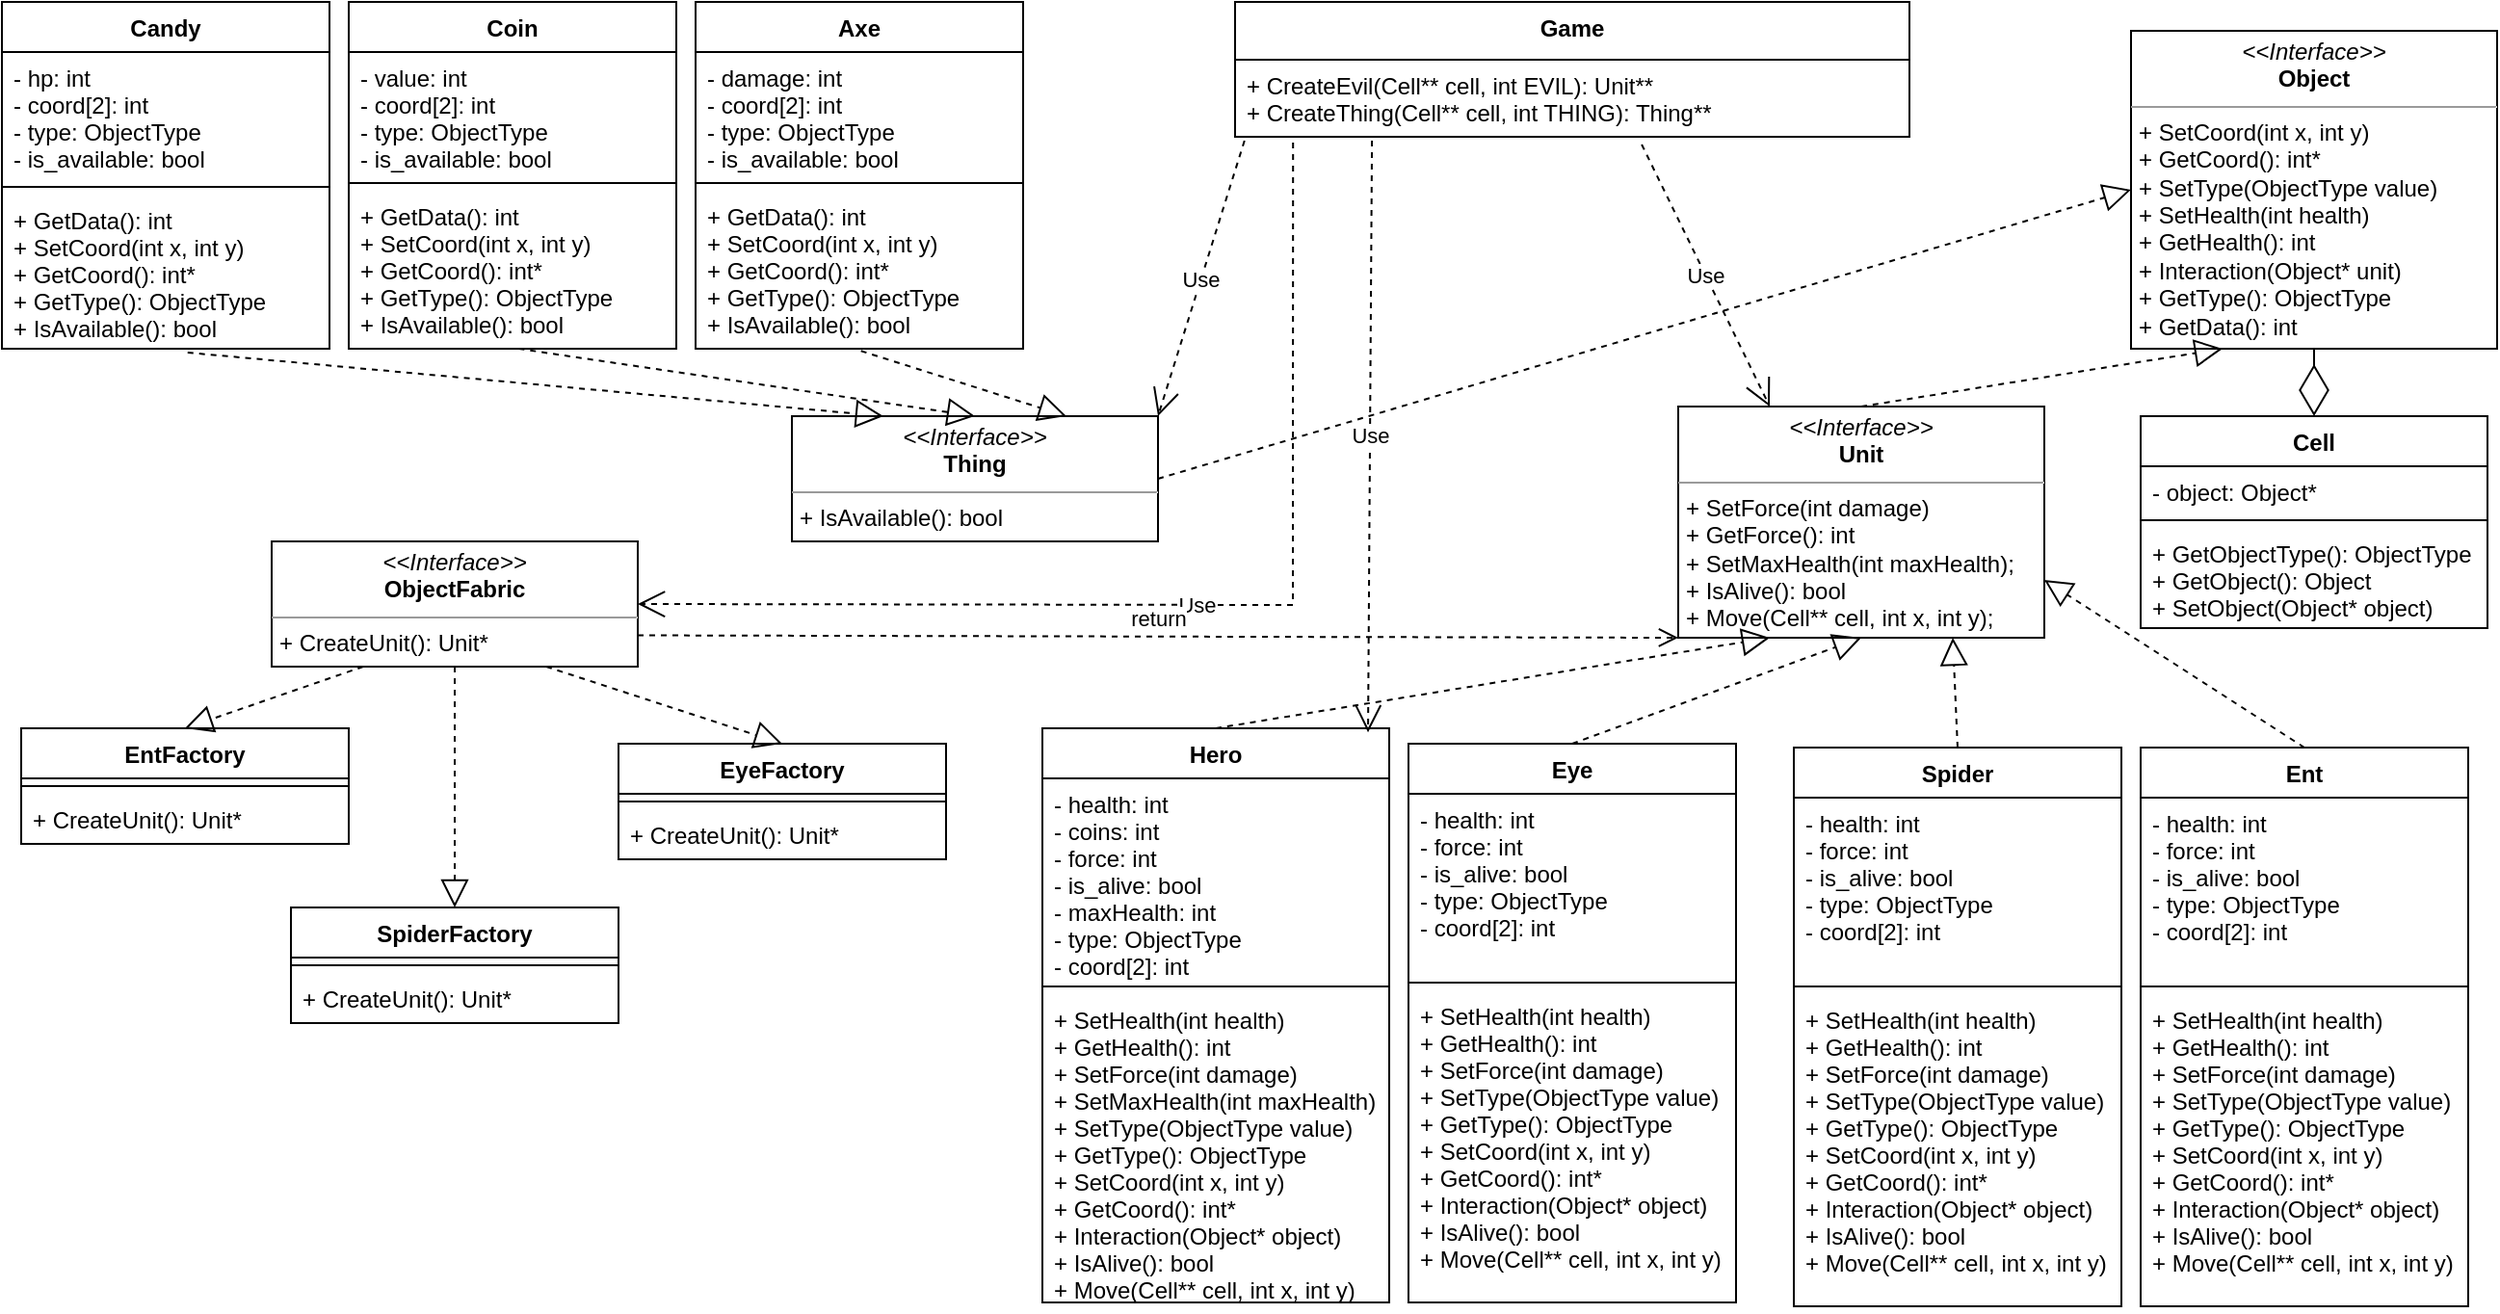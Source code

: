 <mxfile version="15.7.3" type="device"><diagram id="RR1GoZv9xK_kng1RX9ZQ" name="Page-1"><mxGraphModel dx="2249" dy="789" grid="1" gridSize="10" guides="1" tooltips="1" connect="1" arrows="1" fold="1" page="1" pageScale="1" pageWidth="827" pageHeight="1169" math="0" shadow="0"><root><mxCell id="0"/><mxCell id="1" parent="0"/><mxCell id="4caOTZCmS2A-rADqSUNc-1" value="Cell" style="swimlane;fontStyle=1;align=center;verticalAlign=top;childLayout=stackLayout;horizontal=1;startSize=26;horizontalStack=0;resizeParent=1;resizeParentMax=0;resizeLast=0;collapsible=1;marginBottom=0;" parent="1" vertex="1"><mxGeometry x="860" y="245" width="180" height="110" as="geometry"/></mxCell><mxCell id="4caOTZCmS2A-rADqSUNc-2" value="- object: Object*" style="text;strokeColor=none;fillColor=none;align=left;verticalAlign=top;spacingLeft=4;spacingRight=4;overflow=hidden;rotatable=0;points=[[0,0.5],[1,0.5]];portConstraint=eastwest;" parent="4caOTZCmS2A-rADqSUNc-1" vertex="1"><mxGeometry y="26" width="180" height="24" as="geometry"/></mxCell><mxCell id="4caOTZCmS2A-rADqSUNc-3" value="" style="line;strokeWidth=1;fillColor=none;align=left;verticalAlign=middle;spacingTop=-1;spacingLeft=3;spacingRight=3;rotatable=0;labelPosition=right;points=[];portConstraint=eastwest;" parent="4caOTZCmS2A-rADqSUNc-1" vertex="1"><mxGeometry y="50" width="180" height="8" as="geometry"/></mxCell><mxCell id="4caOTZCmS2A-rADqSUNc-4" value="+ GetObjectType(): ObjectType&#10;+ GetObject(): Object&#10;+ SetObject(Object* object)" style="text;strokeColor=none;fillColor=none;align=left;verticalAlign=top;spacingLeft=4;spacingRight=4;overflow=hidden;rotatable=0;points=[[0,0.5],[1,0.5]];portConstraint=eastwest;" parent="4caOTZCmS2A-rADqSUNc-1" vertex="1"><mxGeometry y="58" width="180" height="52" as="geometry"/></mxCell><mxCell id="4caOTZCmS2A-rADqSUNc-5" value="&lt;p style=&quot;margin: 0px ; margin-top: 4px ; text-align: center&quot;&gt;&lt;i&gt;&amp;lt;&amp;lt;Interface&amp;gt;&amp;gt;&lt;/i&gt;&lt;br&gt;&lt;b&gt;Object&lt;/b&gt;&lt;/p&gt;&lt;hr size=&quot;1&quot;&gt;&lt;p style=&quot;margin: 0px ; margin-left: 4px&quot;&gt;+ SetCoord(int x, int y)&lt;/p&gt;&lt;p style=&quot;margin: 0px ; margin-left: 4px&quot;&gt;+ GetCoord(): int*&lt;/p&gt;&lt;p style=&quot;margin: 0px ; margin-left: 4px&quot;&gt;+ SetType(ObjectType value)&lt;/p&gt;&lt;p style=&quot;margin: 0px ; margin-left: 4px&quot;&gt;+ SetHealth(int health)&lt;/p&gt;&lt;p style=&quot;margin: 0px ; margin-left: 4px&quot;&gt;+ GetHealth(): int&amp;nbsp;&lt;/p&gt;&lt;p style=&quot;margin: 0px ; margin-left: 4px&quot;&gt;+ Interaction(Object* unit)&lt;/p&gt;&lt;p style=&quot;margin: 0px ; margin-left: 4px&quot;&gt;+ GetType(): ObjectType&lt;/p&gt;&lt;p style=&quot;margin: 0px ; margin-left: 4px&quot;&gt;+ GetData(): int&lt;/p&gt;&amp;nbsp;" style="verticalAlign=top;align=left;overflow=fill;fontSize=12;fontFamily=Helvetica;html=1;" parent="1" vertex="1"><mxGeometry x="855" y="45" width="190" height="165" as="geometry"/></mxCell><mxCell id="4caOTZCmS2A-rADqSUNc-6" value="Game" style="swimlane;fontStyle=1;align=center;verticalAlign=top;childLayout=stackLayout;horizontal=1;startSize=30;horizontalStack=0;resizeParent=1;resizeParentMax=0;resizeLast=0;collapsible=1;marginBottom=0;" parent="1" vertex="1"><mxGeometry x="390" y="30" width="350" height="70" as="geometry"/></mxCell><mxCell id="4caOTZCmS2A-rADqSUNc-7" value="+ CreateEvil(Cell** cell, int EVIL): Unit**&#10;+ CreateThing(Cell** cell, int THING): Thing**" style="text;strokeColor=none;fillColor=none;align=left;verticalAlign=top;spacingLeft=4;spacingRight=4;overflow=hidden;rotatable=0;points=[[0,0.5],[1,0.5]];portConstraint=eastwest;" parent="4caOTZCmS2A-rADqSUNc-6" vertex="1"><mxGeometry y="30" width="350" height="40" as="geometry"/></mxCell><mxCell id="4caOTZCmS2A-rADqSUNc-8" value="Ent" style="swimlane;fontStyle=1;align=center;verticalAlign=top;childLayout=stackLayout;horizontal=1;startSize=26;horizontalStack=0;resizeParent=1;resizeParentMax=0;resizeLast=0;collapsible=1;marginBottom=0;" parent="1" vertex="1"><mxGeometry x="860" y="417" width="170" height="290" as="geometry"/></mxCell><mxCell id="4caOTZCmS2A-rADqSUNc-9" value="- health: int&#10;- force: int&#10;- is_alive: bool&#10;- type: ObjectType&#10;- coord[2]: int" style="text;strokeColor=none;fillColor=none;align=left;verticalAlign=top;spacingLeft=4;spacingRight=4;overflow=hidden;rotatable=0;points=[[0,0.5],[1,0.5]];portConstraint=eastwest;" parent="4caOTZCmS2A-rADqSUNc-8" vertex="1"><mxGeometry y="26" width="170" height="94" as="geometry"/></mxCell><mxCell id="4caOTZCmS2A-rADqSUNc-10" value="" style="line;strokeWidth=1;fillColor=none;align=left;verticalAlign=middle;spacingTop=-1;spacingLeft=3;spacingRight=3;rotatable=0;labelPosition=right;points=[];portConstraint=eastwest;" parent="4caOTZCmS2A-rADqSUNc-8" vertex="1"><mxGeometry y="120" width="170" height="8" as="geometry"/></mxCell><mxCell id="4caOTZCmS2A-rADqSUNc-11" value="+ SetHealth(int health)&#10;+ GetHealth(): int&#10;+ SetForce(int damage)&#10;+ SetType(ObjectType value)&#10;+ GetType(): ObjectType&#10;+ SetCoord(int x, int y)&#10;+ GetCoord(): int*&#10;+ Interaction(Object* object)&#10;+ IsAlive(): bool&#10;+ Move(Cell** cell, int x, int y)" style="text;strokeColor=none;fillColor=none;align=left;verticalAlign=top;spacingLeft=4;spacingRight=4;overflow=hidden;rotatable=0;points=[[0,0.5],[1,0.5]];portConstraint=eastwest;" parent="4caOTZCmS2A-rADqSUNc-8" vertex="1"><mxGeometry y="128" width="170" height="162" as="geometry"/></mxCell><mxCell id="4caOTZCmS2A-rADqSUNc-12" value="Eye" style="swimlane;fontStyle=1;align=center;verticalAlign=top;childLayout=stackLayout;horizontal=1;startSize=26;horizontalStack=0;resizeParent=1;resizeParentMax=0;resizeLast=0;collapsible=1;marginBottom=0;" parent="1" vertex="1"><mxGeometry x="480" y="415" width="170" height="290" as="geometry"/></mxCell><mxCell id="4caOTZCmS2A-rADqSUNc-13" value="- health: int&#10;- force: int&#10;- is_alive: bool&#10;- type: ObjectType&#10;- coord[2]: int" style="text;strokeColor=none;fillColor=none;align=left;verticalAlign=top;spacingLeft=4;spacingRight=4;overflow=hidden;rotatable=0;points=[[0,0.5],[1,0.5]];portConstraint=eastwest;" parent="4caOTZCmS2A-rADqSUNc-12" vertex="1"><mxGeometry y="26" width="170" height="94" as="geometry"/></mxCell><mxCell id="4caOTZCmS2A-rADqSUNc-14" value="" style="line;strokeWidth=1;fillColor=none;align=left;verticalAlign=middle;spacingTop=-1;spacingLeft=3;spacingRight=3;rotatable=0;labelPosition=right;points=[];portConstraint=eastwest;" parent="4caOTZCmS2A-rADqSUNc-12" vertex="1"><mxGeometry y="120" width="170" height="8" as="geometry"/></mxCell><mxCell id="4caOTZCmS2A-rADqSUNc-15" value="+ SetHealth(int health)&#10;+ GetHealth(): int&#10;+ SetForce(int damage)&#10;+ SetType(ObjectType value)&#10;+ GetType(): ObjectType&#10;+ SetCoord(int x, int y)&#10;+ GetCoord(): int*&#10;+ Interaction(Object* object)&#10;+ IsAlive(): bool&#10;+ Move(Cell** cell, int x, int y)" style="text;strokeColor=none;fillColor=none;align=left;verticalAlign=top;spacingLeft=4;spacingRight=4;overflow=hidden;rotatable=0;points=[[0,0.5],[1,0.5]];portConstraint=eastwest;" parent="4caOTZCmS2A-rADqSUNc-12" vertex="1"><mxGeometry y="128" width="170" height="162" as="geometry"/></mxCell><mxCell id="4caOTZCmS2A-rADqSUNc-16" value="Spider" style="swimlane;fontStyle=1;align=center;verticalAlign=top;childLayout=stackLayout;horizontal=1;startSize=26;horizontalStack=0;resizeParent=1;resizeParentMax=0;resizeLast=0;collapsible=1;marginBottom=0;" parent="1" vertex="1"><mxGeometry x="680" y="417" width="170" height="290" as="geometry"/></mxCell><mxCell id="4caOTZCmS2A-rADqSUNc-17" value="- health: int&#10;- force: int&#10;- is_alive: bool&#10;- type: ObjectType&#10;- coord[2]: int" style="text;strokeColor=none;fillColor=none;align=left;verticalAlign=top;spacingLeft=4;spacingRight=4;overflow=hidden;rotatable=0;points=[[0,0.5],[1,0.5]];portConstraint=eastwest;" parent="4caOTZCmS2A-rADqSUNc-16" vertex="1"><mxGeometry y="26" width="170" height="94" as="geometry"/></mxCell><mxCell id="4caOTZCmS2A-rADqSUNc-18" value="" style="line;strokeWidth=1;fillColor=none;align=left;verticalAlign=middle;spacingTop=-1;spacingLeft=3;spacingRight=3;rotatable=0;labelPosition=right;points=[];portConstraint=eastwest;" parent="4caOTZCmS2A-rADqSUNc-16" vertex="1"><mxGeometry y="120" width="170" height="8" as="geometry"/></mxCell><mxCell id="4caOTZCmS2A-rADqSUNc-19" value="+ SetHealth(int health)&#10;+ GetHealth(): int&#10;+ SetForce(int damage)&#10;+ SetType(ObjectType value)&#10;+ GetType(): ObjectType&#10;+ SetCoord(int x, int y)&#10;+ GetCoord(): int*&#10;+ Interaction(Object* object)&#10;+ IsAlive(): bool&#10;+ Move(Cell** cell, int x, int y)" style="text;strokeColor=none;fillColor=none;align=left;verticalAlign=top;spacingLeft=4;spacingRight=4;overflow=hidden;rotatable=0;points=[[0,0.5],[1,0.5]];portConstraint=eastwest;" parent="4caOTZCmS2A-rADqSUNc-16" vertex="1"><mxGeometry y="128" width="170" height="162" as="geometry"/></mxCell><mxCell id="4caOTZCmS2A-rADqSUNc-20" value="Hero" style="swimlane;fontStyle=1;align=center;verticalAlign=top;childLayout=stackLayout;horizontal=1;startSize=26;horizontalStack=0;resizeParent=1;resizeParentMax=0;resizeLast=0;collapsible=1;marginBottom=0;" parent="1" vertex="1"><mxGeometry x="290" y="407" width="180" height="298" as="geometry"/></mxCell><mxCell id="4caOTZCmS2A-rADqSUNc-21" value="- health: int&#10;- coins: int&#10;- force: int&#10;- is_alive: bool&#10;- maxHealth: int&#10;- type: ObjectType&#10;- coord[2]: int" style="text;strokeColor=none;fillColor=none;align=left;verticalAlign=top;spacingLeft=4;spacingRight=4;overflow=hidden;rotatable=0;points=[[0,0.5],[1,0.5]];portConstraint=eastwest;" parent="4caOTZCmS2A-rADqSUNc-20" vertex="1"><mxGeometry y="26" width="180" height="104" as="geometry"/></mxCell><mxCell id="4caOTZCmS2A-rADqSUNc-22" value="" style="line;strokeWidth=1;fillColor=none;align=left;verticalAlign=middle;spacingTop=-1;spacingLeft=3;spacingRight=3;rotatable=0;labelPosition=right;points=[];portConstraint=eastwest;" parent="4caOTZCmS2A-rADqSUNc-20" vertex="1"><mxGeometry y="130" width="180" height="8" as="geometry"/></mxCell><mxCell id="4caOTZCmS2A-rADqSUNc-23" value="+ SetHealth(int health)&#10;+ GetHealth(): int&#10;+ SetForce(int damage)&#10;+ SetMaxHealth(int maxHealth)&#10;+ SetType(ObjectType value)&#10;+ GetType(): ObjectType&#10;+ SetCoord(int x, int y)&#10;+ GetCoord(): int*&#10;+ Interaction(Object* object)&#10;+ IsAlive(): bool&#10;+ Move(Cell** cell, int x, int y)" style="text;strokeColor=none;fillColor=none;align=left;verticalAlign=top;spacingLeft=4;spacingRight=4;overflow=hidden;rotatable=0;points=[[0,0.5],[1,0.5]];portConstraint=eastwest;" parent="4caOTZCmS2A-rADqSUNc-20" vertex="1"><mxGeometry y="138" width="180" height="160" as="geometry"/></mxCell><mxCell id="4caOTZCmS2A-rADqSUNc-24" value="&lt;p style=&quot;margin: 0px ; margin-top: 4px ; text-align: center&quot;&gt;&lt;i&gt;&amp;lt;&amp;lt;Interface&amp;gt;&amp;gt;&lt;/i&gt;&lt;br&gt;&lt;b&gt;Unit&lt;/b&gt;&lt;/p&gt;&lt;hr size=&quot;1&quot;&gt;&lt;p style=&quot;margin: 0px ; margin-left: 4px&quot;&gt;&lt;span&gt;+ SetForce(int damage)&lt;/span&gt;&lt;br&gt;&lt;/p&gt;&lt;p style=&quot;margin: 0px ; margin-left: 4px&quot;&gt;+ GetForce(): int&lt;/p&gt;&lt;p style=&quot;margin: 0px ; margin-left: 4px&quot;&gt;+ SetMaxHealth(int maxHealth);&lt;/p&gt;&lt;p style=&quot;margin: 0px ; margin-left: 4px&quot;&gt;+ IsAlive(): bool&lt;/p&gt;&lt;p style=&quot;margin: 0px ; margin-left: 4px&quot;&gt;+ Move(Cell** cell, int x, int y);&lt;/p&gt;&amp;nbsp;" style="verticalAlign=top;align=left;overflow=fill;fontSize=12;fontFamily=Helvetica;html=1;" parent="1" vertex="1"><mxGeometry x="620" y="240" width="190" height="120" as="geometry"/></mxCell><mxCell id="4caOTZCmS2A-rADqSUNc-26" value="" style="endArrow=block;dashed=1;endFill=0;endSize=12;html=1;exitX=0.5;exitY=0;exitDx=0;exitDy=0;entryX=1;entryY=0.75;entryDx=0;entryDy=0;" parent="1" source="4caOTZCmS2A-rADqSUNc-8" target="4caOTZCmS2A-rADqSUNc-24" edge="1"><mxGeometry width="160" relative="1" as="geometry"><mxPoint x="170" y="255" as="sourcePoint"/><mxPoint x="750" y="345" as="targetPoint"/></mxGeometry></mxCell><mxCell id="4caOTZCmS2A-rADqSUNc-27" value="" style="endArrow=block;dashed=1;endFill=0;endSize=12;html=1;exitX=0.5;exitY=0;exitDx=0;exitDy=0;entryX=0.5;entryY=1;entryDx=0;entryDy=0;" parent="1" source="4caOTZCmS2A-rADqSUNc-12" target="4caOTZCmS2A-rADqSUNc-24" edge="1"><mxGeometry width="160" relative="1" as="geometry"><mxPoint x="115" y="315" as="sourcePoint"/><mxPoint x="380" y="245" as="targetPoint"/></mxGeometry></mxCell><mxCell id="4caOTZCmS2A-rADqSUNc-28" value="" style="endArrow=block;dashed=1;endFill=0;endSize=12;html=1;entryX=0.75;entryY=1;entryDx=0;entryDy=0;exitX=0.5;exitY=0;exitDx=0;exitDy=0;" parent="1" source="4caOTZCmS2A-rADqSUNc-16" target="4caOTZCmS2A-rADqSUNc-24" edge="1"><mxGeometry width="160" relative="1" as="geometry"><mxPoint x="480" y="295" as="sourcePoint"/><mxPoint x="352.5" y="220" as="targetPoint"/></mxGeometry></mxCell><mxCell id="4caOTZCmS2A-rADqSUNc-29" value="" style="endArrow=block;dashed=1;endFill=0;endSize=12;html=1;exitX=0.5;exitY=0;exitDx=0;exitDy=0;entryX=0.25;entryY=1;entryDx=0;entryDy=0;" parent="1" source="4caOTZCmS2A-rADqSUNc-20" target="4caOTZCmS2A-rADqSUNc-24" edge="1"><mxGeometry width="160" relative="1" as="geometry"><mxPoint x="495" y="315" as="sourcePoint"/><mxPoint x="590" y="385" as="targetPoint"/></mxGeometry></mxCell><mxCell id="4caOTZCmS2A-rADqSUNc-30" value="" style="endArrow=block;dashed=1;endFill=0;endSize=12;html=1;entryX=0.25;entryY=1;entryDx=0;entryDy=0;exitX=0.5;exitY=0;exitDx=0;exitDy=0;" parent="1" source="4caOTZCmS2A-rADqSUNc-24" target="4caOTZCmS2A-rADqSUNc-5" edge="1"><mxGeometry width="160" relative="1" as="geometry"><mxPoint x="70" y="185" as="sourcePoint"/><mxPoint x="230" y="185" as="targetPoint"/></mxGeometry></mxCell><mxCell id="4caOTZCmS2A-rADqSUNc-31" value="&lt;p style=&quot;margin: 0px ; margin-top: 4px ; text-align: center&quot;&gt;&lt;i&gt;&amp;lt;&amp;lt;Interface&amp;gt;&amp;gt;&lt;/i&gt;&lt;br&gt;&lt;b&gt;ObjectFabric&lt;/b&gt;&lt;/p&gt;&lt;hr size=&quot;1&quot;&gt;&lt;p style=&quot;margin: 0px ; margin-left: 4px&quot;&gt;+ CreateUnit(): Unit*&lt;br&gt;&lt;/p&gt;&amp;nbsp;" style="verticalAlign=top;align=left;overflow=fill;fontSize=12;fontFamily=Helvetica;html=1;" parent="1" vertex="1"><mxGeometry x="-110" y="310" width="190" height="65" as="geometry"/></mxCell><mxCell id="4caOTZCmS2A-rADqSUNc-32" value="EntFactory" style="swimlane;fontStyle=1;align=center;verticalAlign=top;childLayout=stackLayout;horizontal=1;startSize=26;horizontalStack=0;resizeParent=1;resizeParentMax=0;resizeLast=0;collapsible=1;marginBottom=0;" parent="1" vertex="1"><mxGeometry x="-240" y="407" width="170" height="60" as="geometry"/></mxCell><mxCell id="4caOTZCmS2A-rADqSUNc-33" value="" style="line;strokeWidth=1;fillColor=none;align=left;verticalAlign=middle;spacingTop=-1;spacingLeft=3;spacingRight=3;rotatable=0;labelPosition=right;points=[];portConstraint=eastwest;" parent="4caOTZCmS2A-rADqSUNc-32" vertex="1"><mxGeometry y="26" width="170" height="8" as="geometry"/></mxCell><mxCell id="4caOTZCmS2A-rADqSUNc-34" value="+ CreateUnit(): Unit*" style="text;strokeColor=none;fillColor=none;align=left;verticalAlign=top;spacingLeft=4;spacingRight=4;overflow=hidden;rotatable=0;points=[[0,0.5],[1,0.5]];portConstraint=eastwest;" parent="4caOTZCmS2A-rADqSUNc-32" vertex="1"><mxGeometry y="34" width="170" height="26" as="geometry"/></mxCell><mxCell id="4caOTZCmS2A-rADqSUNc-35" value="SpiderFactory" style="swimlane;fontStyle=1;align=center;verticalAlign=top;childLayout=stackLayout;horizontal=1;startSize=26;horizontalStack=0;resizeParent=1;resizeParentMax=0;resizeLast=0;collapsible=1;marginBottom=0;" parent="1" vertex="1"><mxGeometry x="-100" y="500" width="170" height="60" as="geometry"/></mxCell><mxCell id="4caOTZCmS2A-rADqSUNc-36" value="" style="line;strokeWidth=1;fillColor=none;align=left;verticalAlign=middle;spacingTop=-1;spacingLeft=3;spacingRight=3;rotatable=0;labelPosition=right;points=[];portConstraint=eastwest;" parent="4caOTZCmS2A-rADqSUNc-35" vertex="1"><mxGeometry y="26" width="170" height="8" as="geometry"/></mxCell><mxCell id="4caOTZCmS2A-rADqSUNc-37" value="+ CreateUnit(): Unit*" style="text;strokeColor=none;fillColor=none;align=left;verticalAlign=top;spacingLeft=4;spacingRight=4;overflow=hidden;rotatable=0;points=[[0,0.5],[1,0.5]];portConstraint=eastwest;" parent="4caOTZCmS2A-rADqSUNc-35" vertex="1"><mxGeometry y="34" width="170" height="26" as="geometry"/></mxCell><mxCell id="4caOTZCmS2A-rADqSUNc-41" value="EyeFactory" style="swimlane;fontStyle=1;align=center;verticalAlign=top;childLayout=stackLayout;horizontal=1;startSize=26;horizontalStack=0;resizeParent=1;resizeParentMax=0;resizeLast=0;collapsible=1;marginBottom=0;" parent="1" vertex="1"><mxGeometry x="70" y="415" width="170" height="60" as="geometry"/></mxCell><mxCell id="4caOTZCmS2A-rADqSUNc-42" value="" style="line;strokeWidth=1;fillColor=none;align=left;verticalAlign=middle;spacingTop=-1;spacingLeft=3;spacingRight=3;rotatable=0;labelPosition=right;points=[];portConstraint=eastwest;" parent="4caOTZCmS2A-rADqSUNc-41" vertex="1"><mxGeometry y="26" width="170" height="8" as="geometry"/></mxCell><mxCell id="4caOTZCmS2A-rADqSUNc-43" value="+ CreateUnit(): Unit*" style="text;strokeColor=none;fillColor=none;align=left;verticalAlign=top;spacingLeft=4;spacingRight=4;overflow=hidden;rotatable=0;points=[[0,0.5],[1,0.5]];portConstraint=eastwest;" parent="4caOTZCmS2A-rADqSUNc-41" vertex="1"><mxGeometry y="34" width="170" height="26" as="geometry"/></mxCell><mxCell id="4caOTZCmS2A-rADqSUNc-44" value="" style="endArrow=block;dashed=1;endFill=0;endSize=12;html=1;exitX=0.25;exitY=1;exitDx=0;exitDy=0;entryX=0.5;entryY=0;entryDx=0;entryDy=0;" parent="1" source="4caOTZCmS2A-rADqSUNc-31" target="4caOTZCmS2A-rADqSUNc-32" edge="1"><mxGeometry width="160" relative="1" as="geometry"><mxPoint x="-210" y="205" as="sourcePoint"/><mxPoint x="-240" y="125" as="targetPoint"/></mxGeometry></mxCell><mxCell id="4caOTZCmS2A-rADqSUNc-45" value="" style="endArrow=block;dashed=1;endFill=0;endSize=12;html=1;exitX=0.75;exitY=1;exitDx=0;exitDy=0;entryX=0.5;entryY=0;entryDx=0;entryDy=0;" parent="1" source="4caOTZCmS2A-rADqSUNc-31" target="4caOTZCmS2A-rADqSUNc-41" edge="1"><mxGeometry width="160" relative="1" as="geometry"><mxPoint x="-205" y="275" as="sourcePoint"/><mxPoint x="10" y="85" as="targetPoint"/></mxGeometry></mxCell><mxCell id="4caOTZCmS2A-rADqSUNc-46" value="" style="endArrow=block;dashed=1;endFill=0;endSize=12;html=1;entryX=0.5;entryY=0;entryDx=0;entryDy=0;exitX=0.5;exitY=1;exitDx=0;exitDy=0;" parent="1" source="4caOTZCmS2A-rADqSUNc-31" target="4caOTZCmS2A-rADqSUNc-35" edge="1"><mxGeometry width="160" relative="1" as="geometry"><mxPoint x="-150" y="95" as="sourcePoint"/><mxPoint x="-170" y="135" as="targetPoint"/></mxGeometry></mxCell><mxCell id="4caOTZCmS2A-rADqSUNc-48" value="Candy" style="swimlane;fontStyle=1;align=center;verticalAlign=top;childLayout=stackLayout;horizontal=1;startSize=26;horizontalStack=0;resizeParent=1;resizeParentMax=0;resizeLast=0;collapsible=1;marginBottom=0;" parent="1" vertex="1"><mxGeometry x="-250" y="30" width="170" height="180" as="geometry"/></mxCell><mxCell id="4caOTZCmS2A-rADqSUNc-49" value="- hp: int&#10;- coord[2]: int&#10;- type: ObjectType&#10;- is_available: bool" style="text;strokeColor=none;fillColor=none;align=left;verticalAlign=top;spacingLeft=4;spacingRight=4;overflow=hidden;rotatable=0;points=[[0,0.5],[1,0.5]];portConstraint=eastwest;" parent="4caOTZCmS2A-rADqSUNc-48" vertex="1"><mxGeometry y="26" width="170" height="66" as="geometry"/></mxCell><mxCell id="4caOTZCmS2A-rADqSUNc-50" value="" style="line;strokeWidth=1;fillColor=none;align=left;verticalAlign=middle;spacingTop=-1;spacingLeft=3;spacingRight=3;rotatable=0;labelPosition=right;points=[];portConstraint=eastwest;" parent="4caOTZCmS2A-rADqSUNc-48" vertex="1"><mxGeometry y="92" width="170" height="8" as="geometry"/></mxCell><mxCell id="4caOTZCmS2A-rADqSUNc-51" value="+ GetData(): int&#10;+ SetCoord(int x, int y)&#10;+ GetCoord(): int*&#10;+ GetType(): ObjectType&#10;+ IsAvailable(): bool" style="text;strokeColor=none;fillColor=none;align=left;verticalAlign=top;spacingLeft=4;spacingRight=4;overflow=hidden;rotatable=0;points=[[0,0.5],[1,0.5]];portConstraint=eastwest;" parent="4caOTZCmS2A-rADqSUNc-48" vertex="1"><mxGeometry y="100" width="170" height="80" as="geometry"/></mxCell><mxCell id="4caOTZCmS2A-rADqSUNc-52" value="Axe" style="swimlane;fontStyle=1;align=center;verticalAlign=top;childLayout=stackLayout;horizontal=1;startSize=26;horizontalStack=0;resizeParent=1;resizeParentMax=0;resizeLast=0;collapsible=1;marginBottom=0;" parent="1" vertex="1"><mxGeometry x="110" y="30" width="170" height="180" as="geometry"/></mxCell><mxCell id="4caOTZCmS2A-rADqSUNc-53" value="- damage: int&#10;- coord[2]: int&#10;- type: ObjectType&#10;- is_available: bool" style="text;strokeColor=none;fillColor=none;align=left;verticalAlign=top;spacingLeft=4;spacingRight=4;overflow=hidden;rotatable=0;points=[[0,0.5],[1,0.5]];portConstraint=eastwest;" parent="4caOTZCmS2A-rADqSUNc-52" vertex="1"><mxGeometry y="26" width="170" height="64" as="geometry"/></mxCell><mxCell id="4caOTZCmS2A-rADqSUNc-54" value="" style="line;strokeWidth=1;fillColor=none;align=left;verticalAlign=middle;spacingTop=-1;spacingLeft=3;spacingRight=3;rotatable=0;labelPosition=right;points=[];portConstraint=eastwest;" parent="4caOTZCmS2A-rADqSUNc-52" vertex="1"><mxGeometry y="90" width="170" height="8" as="geometry"/></mxCell><mxCell id="4caOTZCmS2A-rADqSUNc-55" value="+ GetData(): int&#10;+ SetCoord(int x, int y)&#10;+ GetCoord(): int*&#10;+ GetType(): ObjectType&#10;+ IsAvailable(): bool" style="text;strokeColor=none;fillColor=none;align=left;verticalAlign=top;spacingLeft=4;spacingRight=4;overflow=hidden;rotatable=0;points=[[0,0.5],[1,0.5]];portConstraint=eastwest;" parent="4caOTZCmS2A-rADqSUNc-52" vertex="1"><mxGeometry y="98" width="170" height="82" as="geometry"/></mxCell><mxCell id="4caOTZCmS2A-rADqSUNc-56" value="Coin" style="swimlane;fontStyle=1;align=center;verticalAlign=top;childLayout=stackLayout;horizontal=1;startSize=26;horizontalStack=0;resizeParent=1;resizeParentMax=0;resizeLast=0;collapsible=1;marginBottom=0;" parent="1" vertex="1"><mxGeometry x="-70" y="30" width="170" height="180" as="geometry"/></mxCell><mxCell id="4caOTZCmS2A-rADqSUNc-57" value="- value: int&#10;- coord[2]: int&#10;- type: ObjectType&#10;- is_available: bool" style="text;strokeColor=none;fillColor=none;align=left;verticalAlign=top;spacingLeft=4;spacingRight=4;overflow=hidden;rotatable=0;points=[[0,0.5],[1,0.5]];portConstraint=eastwest;" parent="4caOTZCmS2A-rADqSUNc-56" vertex="1"><mxGeometry y="26" width="170" height="64" as="geometry"/></mxCell><mxCell id="4caOTZCmS2A-rADqSUNc-58" value="" style="line;strokeWidth=1;fillColor=none;align=left;verticalAlign=middle;spacingTop=-1;spacingLeft=3;spacingRight=3;rotatable=0;labelPosition=right;points=[];portConstraint=eastwest;" parent="4caOTZCmS2A-rADqSUNc-56" vertex="1"><mxGeometry y="90" width="170" height="8" as="geometry"/></mxCell><mxCell id="4caOTZCmS2A-rADqSUNc-59" value="+ GetData(): int&#10;+ SetCoord(int x, int y)&#10;+ GetCoord(): int*&#10;+ GetType(): ObjectType&#10;+ IsAvailable(): bool" style="text;strokeColor=none;fillColor=none;align=left;verticalAlign=top;spacingLeft=4;spacingRight=4;overflow=hidden;rotatable=0;points=[[0,0.5],[1,0.5]];portConstraint=eastwest;" parent="4caOTZCmS2A-rADqSUNc-56" vertex="1"><mxGeometry y="98" width="170" height="82" as="geometry"/></mxCell><mxCell id="4caOTZCmS2A-rADqSUNc-60" value="&lt;p style=&quot;margin: 0px ; margin-top: 4px ; text-align: center&quot;&gt;&lt;i&gt;&amp;lt;&amp;lt;Interface&amp;gt;&amp;gt;&lt;/i&gt;&lt;br&gt;&lt;b&gt;Thing&lt;/b&gt;&lt;/p&gt;&lt;hr size=&quot;1&quot;&gt;&lt;p style=&quot;margin: 0px ; margin-left: 4px&quot;&gt;+&amp;nbsp;&lt;span&gt;IsAvailable(): bool&lt;/span&gt;&lt;/p&gt;&amp;nbsp;" style="verticalAlign=top;align=left;overflow=fill;fontSize=12;fontFamily=Helvetica;html=1;" parent="1" vertex="1"><mxGeometry x="160" y="245" width="190" height="65" as="geometry"/></mxCell><mxCell id="4caOTZCmS2A-rADqSUNc-61" value="" style="endArrow=block;dashed=1;endFill=0;endSize=12;html=1;exitX=0.519;exitY=1;exitDx=0;exitDy=0;exitPerimeter=0;entryX=0.5;entryY=0;entryDx=0;entryDy=0;" parent="1" source="4caOTZCmS2A-rADqSUNc-59" target="4caOTZCmS2A-rADqSUNc-60" edge="1"><mxGeometry width="160" relative="1" as="geometry"><mxPoint x="385" y="275" as="sourcePoint"/><mxPoint x="480" y="145" as="targetPoint"/></mxGeometry></mxCell><mxCell id="4caOTZCmS2A-rADqSUNc-62" value="" style="endArrow=block;dashed=1;endFill=0;endSize=12;html=1;exitX=0.505;exitY=1.014;exitDx=0;exitDy=0;exitPerimeter=0;entryX=0.75;entryY=0;entryDx=0;entryDy=0;" parent="1" source="4caOTZCmS2A-rADqSUNc-55" target="4caOTZCmS2A-rADqSUNc-60" edge="1"><mxGeometry width="160" relative="1" as="geometry"><mxPoint x="465" y="180" as="sourcePoint"/><mxPoint x="510" y="145" as="targetPoint"/></mxGeometry></mxCell><mxCell id="4caOTZCmS2A-rADqSUNc-63" value="" style="endArrow=block;dashed=1;endFill=0;endSize=12;html=1;entryX=0.25;entryY=0;entryDx=0;entryDy=0;exitX=0.567;exitY=1.025;exitDx=0;exitDy=0;exitPerimeter=0;" parent="1" source="4caOTZCmS2A-rADqSUNc-51" target="4caOTZCmS2A-rADqSUNc-60" edge="1"><mxGeometry width="160" relative="1" as="geometry"><mxPoint x="-230" y="190" as="sourcePoint"/><mxPoint x="456.02" y="137.01" as="targetPoint"/></mxGeometry></mxCell><mxCell id="4caOTZCmS2A-rADqSUNc-64" value="" style="endArrow=block;dashed=1;endFill=0;endSize=12;html=1;entryX=0;entryY=0.5;entryDx=0;entryDy=0;exitX=1;exitY=0.5;exitDx=0;exitDy=0;" parent="1" source="4caOTZCmS2A-rADqSUNc-60" target="4caOTZCmS2A-rADqSUNc-5" edge="1"><mxGeometry width="160" relative="1" as="geometry"><mxPoint x="700" y="195" as="sourcePoint"/><mxPoint x="272.96" y="137.01" as="targetPoint"/></mxGeometry></mxCell><mxCell id="CgcjrNZxxEOXc_y8d2qS-1" value="" style="endArrow=diamondThin;endFill=0;endSize=24;html=1;rounded=0;exitX=0.5;exitY=1;exitDx=0;exitDy=0;entryX=0.5;entryY=0;entryDx=0;entryDy=0;" edge="1" parent="1" source="4caOTZCmS2A-rADqSUNc-5" target="4caOTZCmS2A-rADqSUNc-1"><mxGeometry width="160" relative="1" as="geometry"><mxPoint x="1020" y="220" as="sourcePoint"/><mxPoint x="1180" y="220" as="targetPoint"/></mxGeometry></mxCell><mxCell id="CgcjrNZxxEOXc_y8d2qS-2" value="Use" style="endArrow=open;endSize=12;dashed=1;html=1;rounded=0;entryX=1;entryY=0.5;entryDx=0;entryDy=0;exitX=0.086;exitY=1.075;exitDx=0;exitDy=0;exitPerimeter=0;" edge="1" parent="1" source="4caOTZCmS2A-rADqSUNc-7" target="4caOTZCmS2A-rADqSUNc-31"><mxGeometry width="160" relative="1" as="geometry"><mxPoint x="450" y="160" as="sourcePoint"/><mxPoint x="610" y="160" as="targetPoint"/><Array as="points"><mxPoint x="420" y="343"/></Array></mxGeometry></mxCell><mxCell id="CgcjrNZxxEOXc_y8d2qS-3" value="Use" style="endArrow=open;endSize=12;dashed=1;html=1;rounded=0;entryX=0.939;entryY=0.007;entryDx=0;entryDy=0;exitX=0.203;exitY=1.05;exitDx=0;exitDy=0;exitPerimeter=0;entryPerimeter=0;" edge="1" parent="1" source="4caOTZCmS2A-rADqSUNc-7" target="4caOTZCmS2A-rADqSUNc-20"><mxGeometry width="160" relative="1" as="geometry"><mxPoint x="430.1" y="113" as="sourcePoint"/><mxPoint x="100" y="352.5" as="targetPoint"/><Array as="points"/></mxGeometry></mxCell><mxCell id="CgcjrNZxxEOXc_y8d2qS-4" value="Use" style="endArrow=open;endSize=12;dashed=1;html=1;rounded=0;entryX=0.25;entryY=0;entryDx=0;entryDy=0;exitX=0.603;exitY=1.1;exitDx=0;exitDy=0;exitPerimeter=0;" edge="1" parent="1" source="4caOTZCmS2A-rADqSUNc-7" target="4caOTZCmS2A-rADqSUNc-24"><mxGeometry width="160" relative="1" as="geometry"><mxPoint x="471.05" y="112" as="sourcePoint"/><mxPoint x="469.02" y="419.086" as="targetPoint"/><Array as="points"/></mxGeometry></mxCell><mxCell id="CgcjrNZxxEOXc_y8d2qS-5" value="Use" style="endArrow=open;endSize=12;dashed=1;html=1;rounded=0;entryX=1;entryY=0;entryDx=0;entryDy=0;exitX=0.014;exitY=1.05;exitDx=0;exitDy=0;exitPerimeter=0;" edge="1" parent="1" source="4caOTZCmS2A-rADqSUNc-7" target="4caOTZCmS2A-rADqSUNc-60"><mxGeometry width="160" relative="1" as="geometry"><mxPoint x="611.05" y="114" as="sourcePoint"/><mxPoint x="677.5" y="245" as="targetPoint"/><Array as="points"/></mxGeometry></mxCell><mxCell id="CgcjrNZxxEOXc_y8d2qS-6" value="return" style="html=1;verticalAlign=bottom;endArrow=open;dashed=1;endSize=8;rounded=0;entryX=0;entryY=1;entryDx=0;entryDy=0;exitX=1;exitY=0.75;exitDx=0;exitDy=0;" edge="1" parent="1" source="4caOTZCmS2A-rADqSUNc-31" target="4caOTZCmS2A-rADqSUNc-24"><mxGeometry relative="1" as="geometry"><mxPoint x="90" y="355" as="sourcePoint"/><mxPoint x="200" y="360" as="targetPoint"/></mxGeometry></mxCell></root></mxGraphModel></diagram></mxfile>